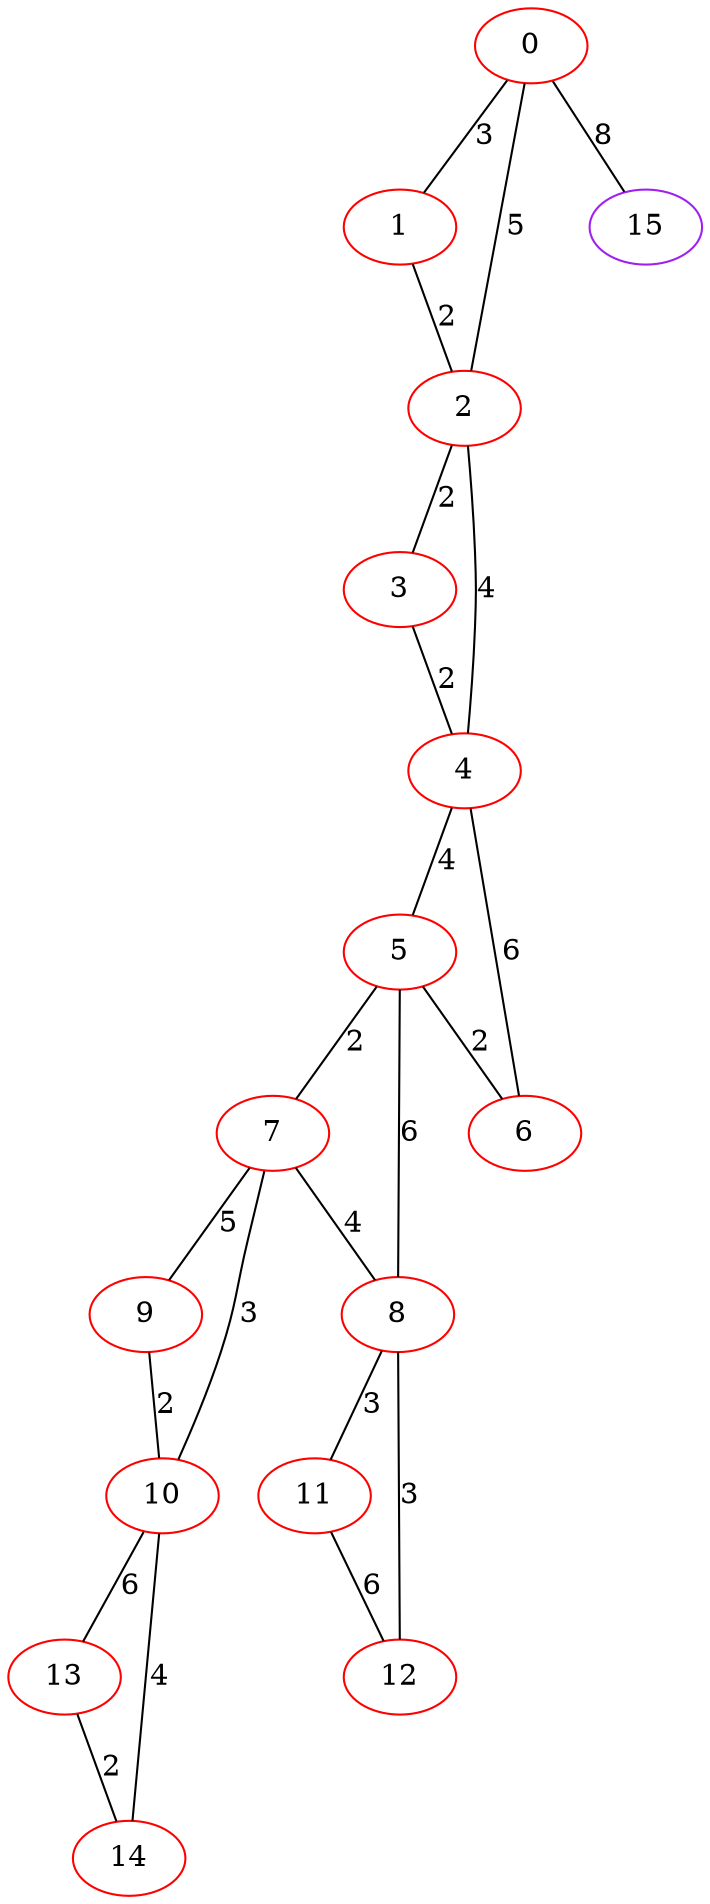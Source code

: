 graph "" {
0 [color=red, weight=1];
1 [color=red, weight=1];
2 [color=red, weight=1];
3 [color=red, weight=1];
4 [color=red, weight=1];
5 [color=red, weight=1];
6 [color=red, weight=1];
7 [color=red, weight=1];
8 [color=red, weight=1];
9 [color=red, weight=1];
10 [color=red, weight=1];
11 [color=red, weight=1];
12 [color=red, weight=1];
13 [color=red, weight=1];
14 [color=red, weight=1];
15 [color=purple, weight=4];
0 -- 1  [key=0, label=3];
0 -- 2  [key=0, label=5];
0 -- 15  [key=0, label=8];
1 -- 2  [key=0, label=2];
2 -- 3  [key=0, label=2];
2 -- 4  [key=0, label=4];
3 -- 4  [key=0, label=2];
4 -- 5  [key=0, label=4];
4 -- 6  [key=0, label=6];
5 -- 8  [key=0, label=6];
5 -- 6  [key=0, label=2];
5 -- 7  [key=0, label=2];
7 -- 8  [key=0, label=4];
7 -- 9  [key=0, label=5];
7 -- 10  [key=0, label=3];
8 -- 11  [key=0, label=3];
8 -- 12  [key=0, label=3];
9 -- 10  [key=0, label=2];
10 -- 13  [key=0, label=6];
10 -- 14  [key=0, label=4];
11 -- 12  [key=0, label=6];
13 -- 14  [key=0, label=2];
}

